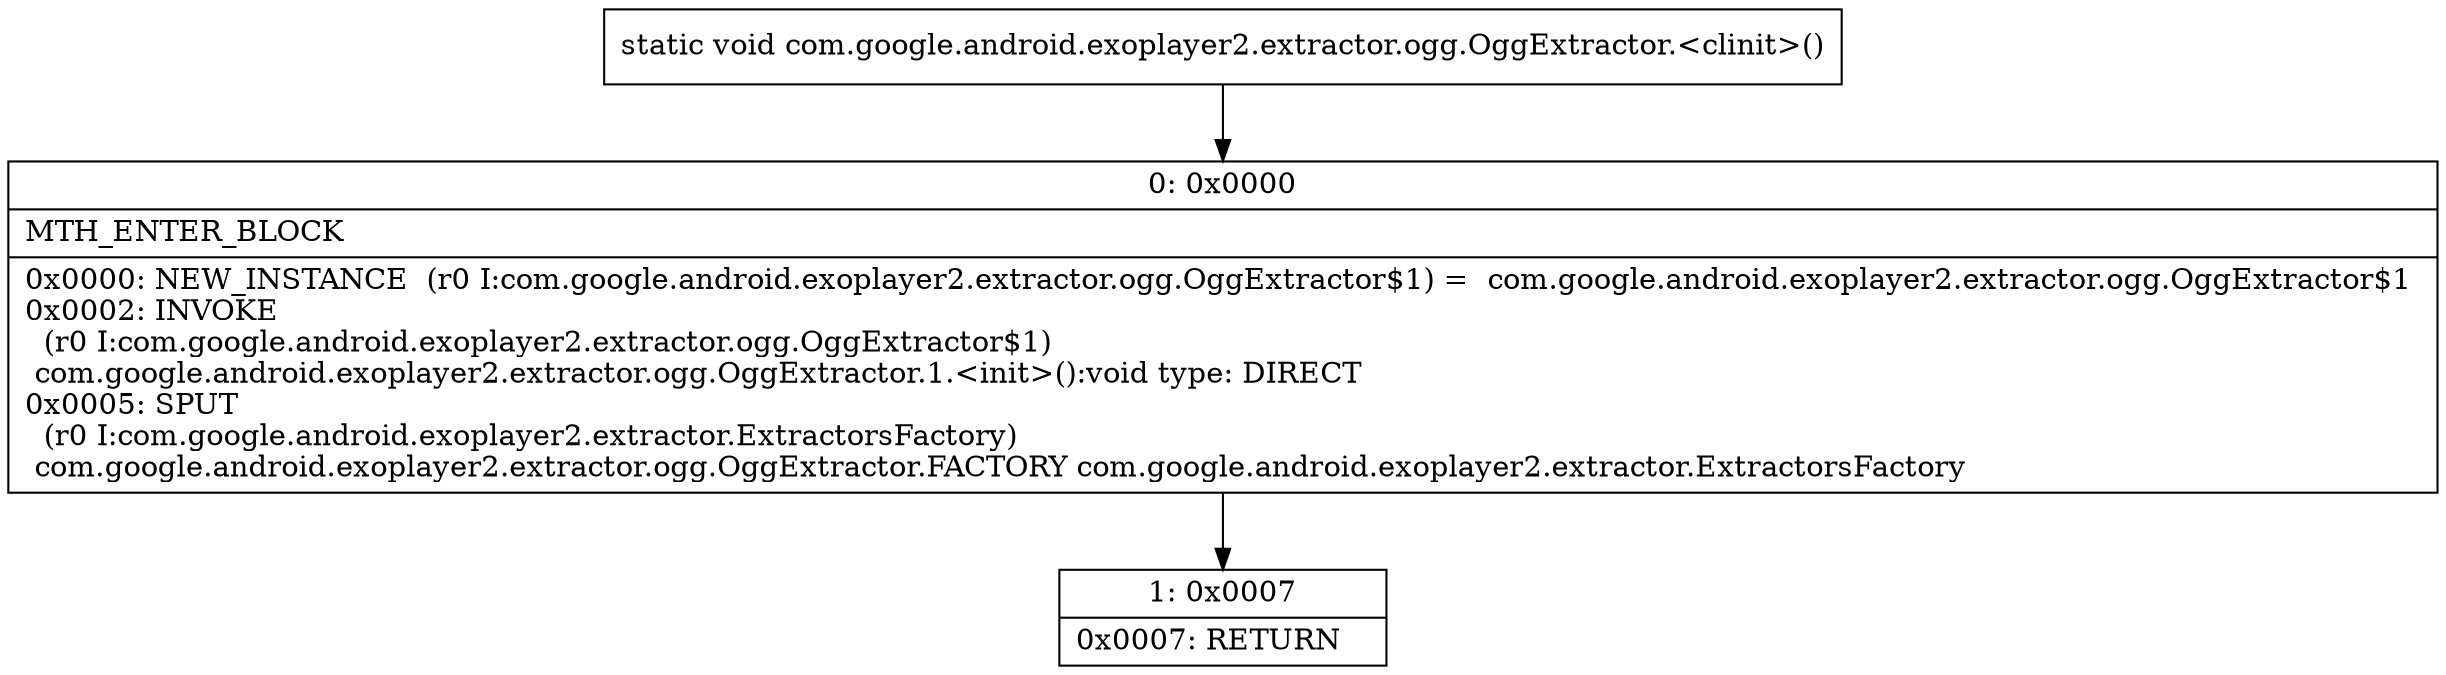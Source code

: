 digraph "CFG forcom.google.android.exoplayer2.extractor.ogg.OggExtractor.\<clinit\>()V" {
Node_0 [shape=record,label="{0\:\ 0x0000|MTH_ENTER_BLOCK\l|0x0000: NEW_INSTANCE  (r0 I:com.google.android.exoplayer2.extractor.ogg.OggExtractor$1) =  com.google.android.exoplayer2.extractor.ogg.OggExtractor$1 \l0x0002: INVOKE  \l  (r0 I:com.google.android.exoplayer2.extractor.ogg.OggExtractor$1)\l com.google.android.exoplayer2.extractor.ogg.OggExtractor.1.\<init\>():void type: DIRECT \l0x0005: SPUT  \l  (r0 I:com.google.android.exoplayer2.extractor.ExtractorsFactory)\l com.google.android.exoplayer2.extractor.ogg.OggExtractor.FACTORY com.google.android.exoplayer2.extractor.ExtractorsFactory \l}"];
Node_1 [shape=record,label="{1\:\ 0x0007|0x0007: RETURN   \l}"];
MethodNode[shape=record,label="{static void com.google.android.exoplayer2.extractor.ogg.OggExtractor.\<clinit\>() }"];
MethodNode -> Node_0;
Node_0 -> Node_1;
}

